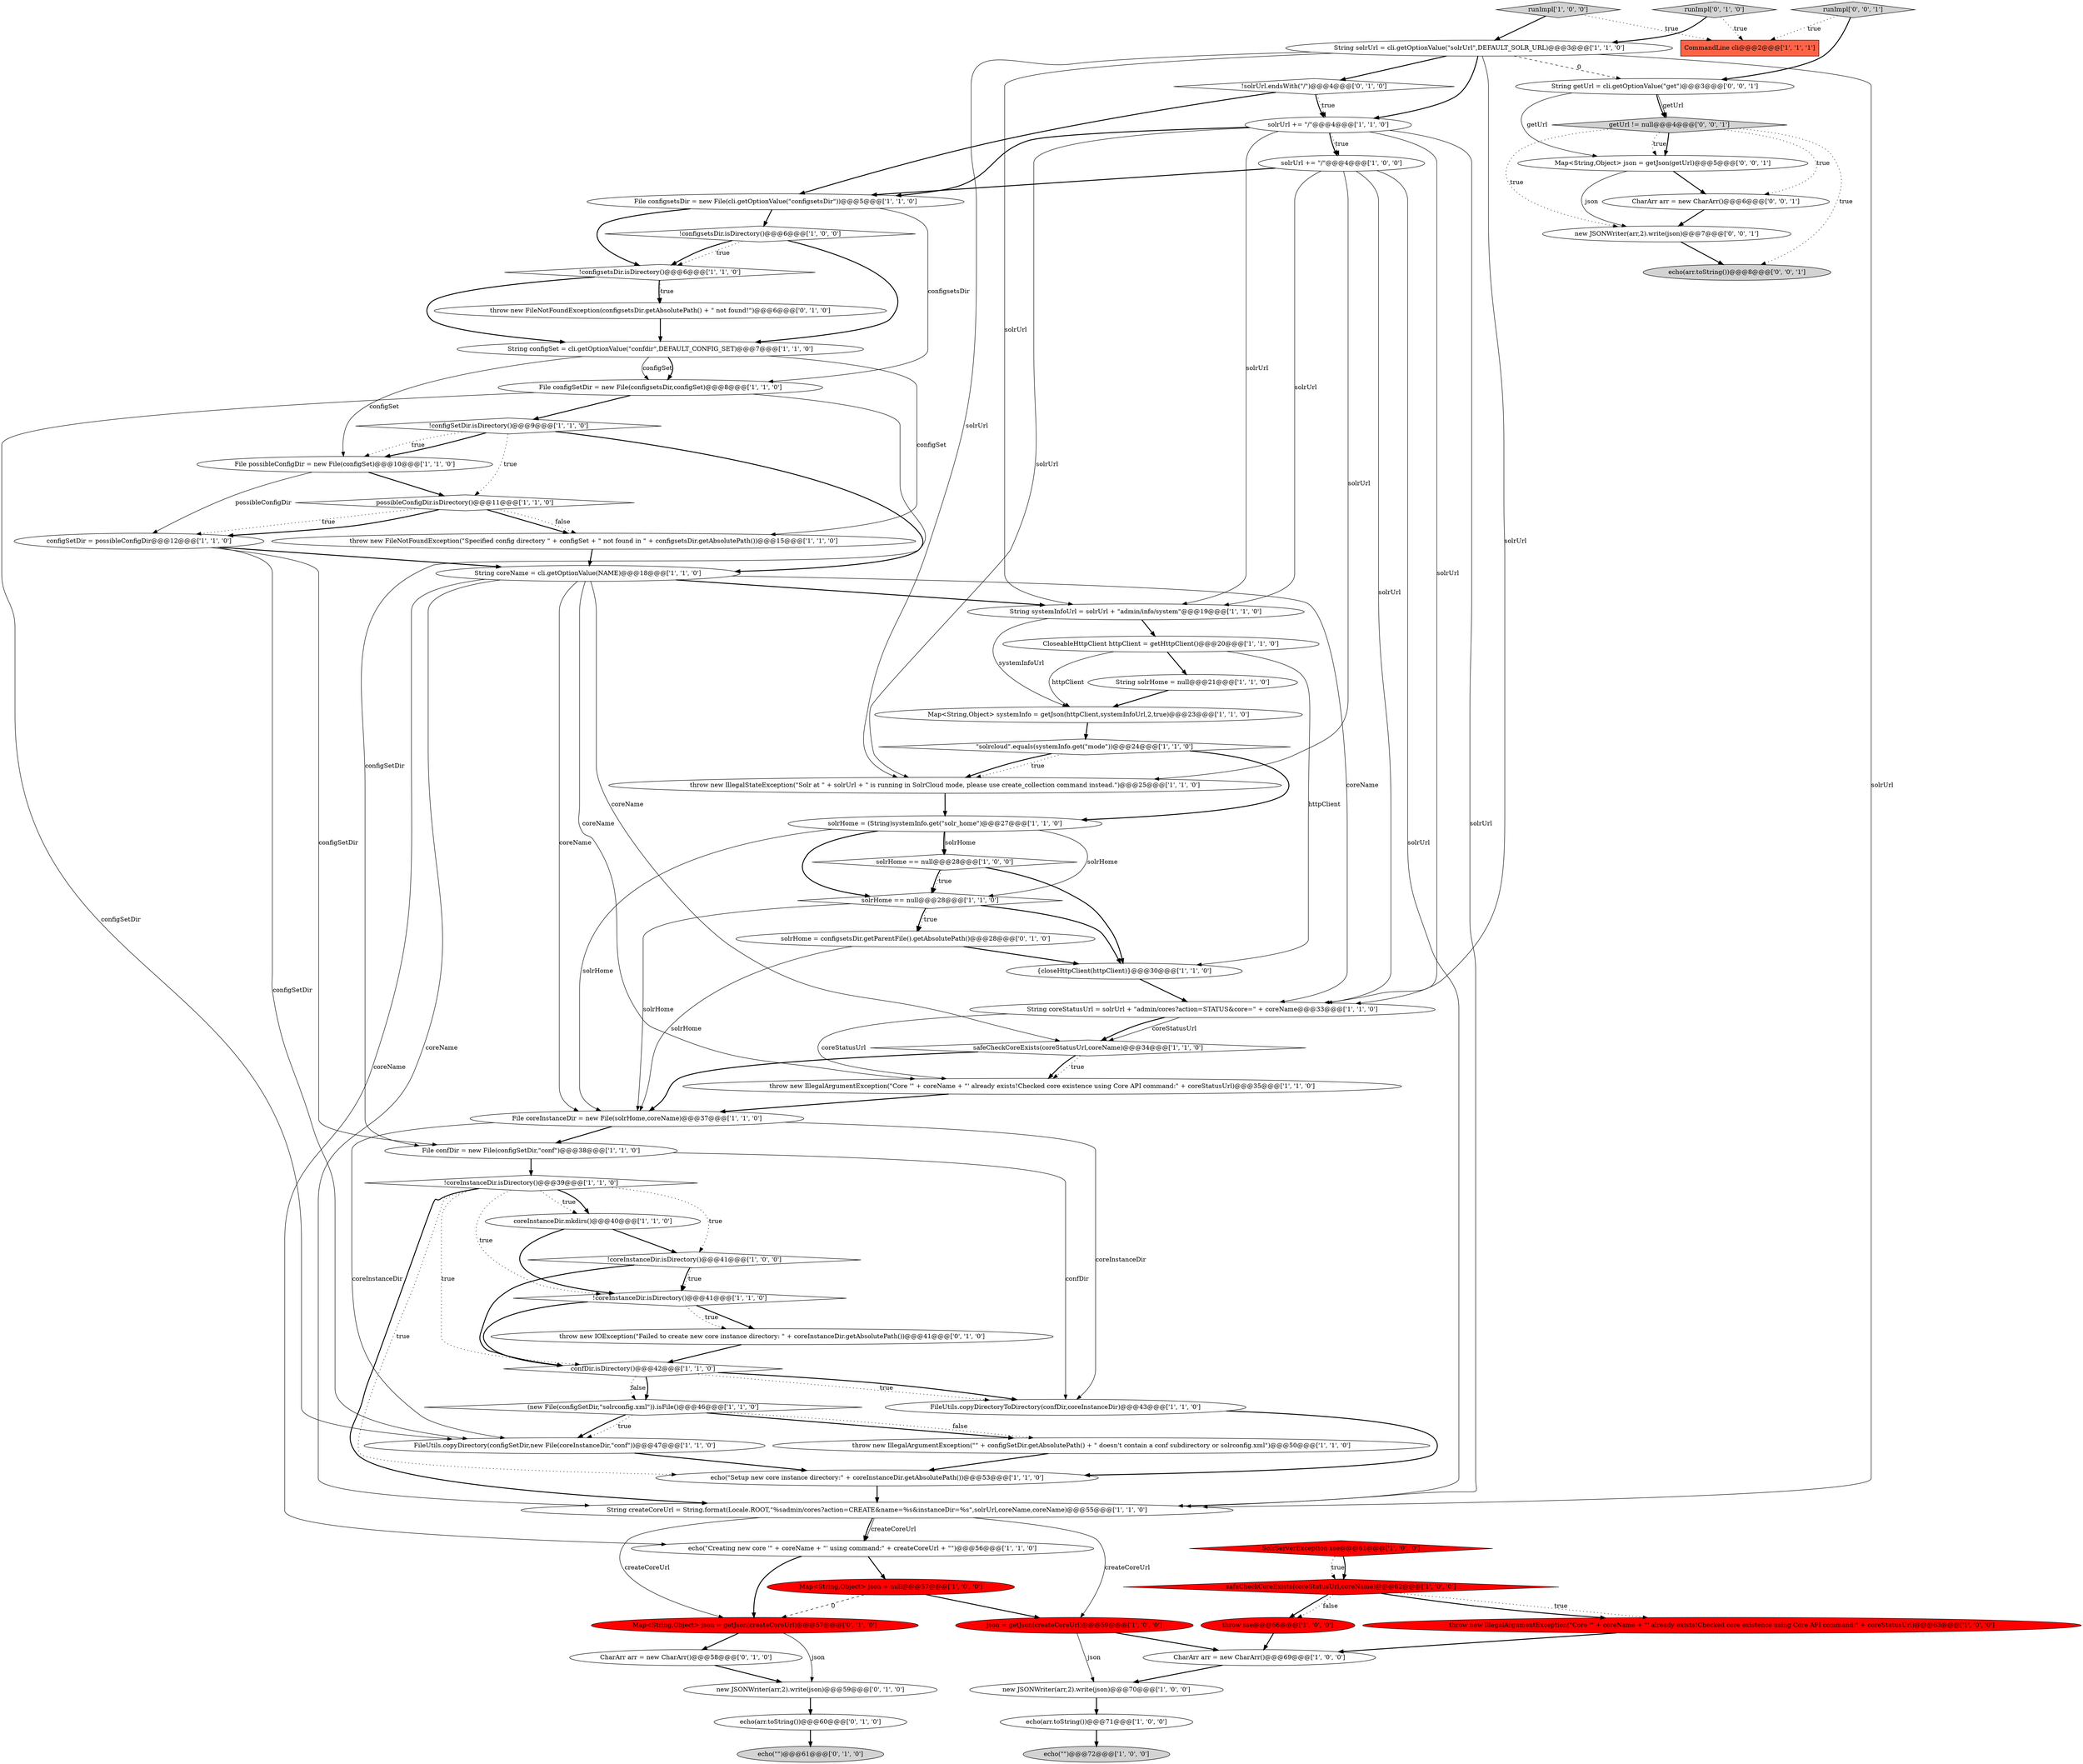 digraph {
39 [style = filled, label = "Map<String,Object> json = null@@@57@@@['1', '0', '0']", fillcolor = red, shape = ellipse image = "AAA1AAABBB1BBB"];
34 [style = filled, label = "File possibleConfigDir = new File(configSet)@@@10@@@['1', '1', '0']", fillcolor = white, shape = ellipse image = "AAA0AAABBB1BBB"];
41 [style = filled, label = "File coreInstanceDir = new File(solrHome,coreName)@@@37@@@['1', '1', '0']", fillcolor = white, shape = ellipse image = "AAA0AAABBB1BBB"];
48 [style = filled, label = "{closeHttpClient(httpClient)}@@@30@@@['1', '1', '0']", fillcolor = white, shape = ellipse image = "AAA0AAABBB1BBB"];
65 [style = filled, label = "Map<String,Object> json = getJson(getUrl)@@@5@@@['0', '0', '1']", fillcolor = white, shape = ellipse image = "AAA0AAABBB3BBB"];
40 [style = filled, label = "(new File(configSetDir,\"solrconfig.xml\")).isFile()@@@46@@@['1', '1', '0']", fillcolor = white, shape = diamond image = "AAA0AAABBB1BBB"];
18 [style = filled, label = "FileUtils.copyDirectoryToDirectory(confDir,coreInstanceDir)@@@43@@@['1', '1', '0']", fillcolor = white, shape = ellipse image = "AAA0AAABBB1BBB"];
3 [style = filled, label = "String configSet = cli.getOptionValue(\"confdir\",DEFAULT_CONFIG_SET)@@@7@@@['1', '1', '0']", fillcolor = white, shape = ellipse image = "AAA0AAABBB1BBB"];
0 [style = filled, label = "Map<String,Object> systemInfo = getJson(httpClient,systemInfoUrl,2,true)@@@23@@@['1', '1', '0']", fillcolor = white, shape = ellipse image = "AAA0AAABBB1BBB"];
57 [style = filled, label = "new JSONWriter(arr,2).write(json)@@@59@@@['0', '1', '0']", fillcolor = white, shape = ellipse image = "AAA0AAABBB2BBB"];
59 [style = filled, label = "runImpl['0', '1', '0']", fillcolor = lightgray, shape = diamond image = "AAA0AAABBB2BBB"];
23 [style = filled, label = "File confDir = new File(configSetDir,\"conf\")@@@38@@@['1', '1', '0']", fillcolor = white, shape = ellipse image = "AAA0AAABBB1BBB"];
15 [style = filled, label = "runImpl['1', '0', '0']", fillcolor = lightgray, shape = diamond image = "AAA0AAABBB1BBB"];
58 [style = filled, label = "echo(arr.toString())@@@60@@@['0', '1', '0']", fillcolor = white, shape = ellipse image = "AAA0AAABBB2BBB"];
51 [style = filled, label = "SolrServerException sse@@@61@@@['1', '0', '0']", fillcolor = red, shape = diamond image = "AAA1AAABBB1BBB"];
60 [style = filled, label = "Map<String,Object> json = getJson(createCoreUrl)@@@57@@@['0', '1', '0']", fillcolor = red, shape = ellipse image = "AAA1AAABBB2BBB"];
22 [style = filled, label = "String coreName = cli.getOptionValue(NAME)@@@18@@@['1', '1', '0']", fillcolor = white, shape = ellipse image = "AAA0AAABBB1BBB"];
27 [style = filled, label = "FileUtils.copyDirectory(configSetDir,new File(coreInstanceDir,\"conf\"))@@@47@@@['1', '1', '0']", fillcolor = white, shape = ellipse image = "AAA0AAABBB1BBB"];
68 [style = filled, label = "getUrl != null@@@4@@@['0', '0', '1']", fillcolor = lightgray, shape = diamond image = "AAA0AAABBB3BBB"];
61 [style = filled, label = "throw new IOException(\"Failed to create new core instance directory: \" + coreInstanceDir.getAbsolutePath())@@@41@@@['0', '1', '0']", fillcolor = white, shape = ellipse image = "AAA0AAABBB2BBB"];
26 [style = filled, label = "\"solrcloud\".equals(systemInfo.get(\"mode\"))@@@24@@@['1', '1', '0']", fillcolor = white, shape = diamond image = "AAA0AAABBB1BBB"];
6 [style = filled, label = "throw new IllegalStateException(\"Solr at \" + solrUrl + \" is running in SolrCloud mode, please use create_collection command instead.\")@@@25@@@['1', '1', '0']", fillcolor = white, shape = ellipse image = "AAA0AAABBB1BBB"];
45 [style = filled, label = "File configsetsDir = new File(cli.getOptionValue(\"configsetsDir\"))@@@5@@@['1', '1', '0']", fillcolor = white, shape = ellipse image = "AAA0AAABBB1BBB"];
55 [style = filled, label = "throw new FileNotFoundException(configsetsDir.getAbsolutePath() + \" not found!\")@@@6@@@['0', '1', '0']", fillcolor = white, shape = ellipse image = "AAA0AAABBB2BBB"];
42 [style = filled, label = "String systemInfoUrl = solrUrl + \"admin/info/system\"@@@19@@@['1', '1', '0']", fillcolor = white, shape = ellipse image = "AAA0AAABBB1BBB"];
44 [style = filled, label = "!configsetsDir.isDirectory()@@@6@@@['1', '1', '0']", fillcolor = white, shape = diamond image = "AAA0AAABBB1BBB"];
7 [style = filled, label = "solrHome == null@@@28@@@['1', '0', '0']", fillcolor = white, shape = diamond image = "AAA0AAABBB1BBB"];
12 [style = filled, label = "String createCoreUrl = String.format(Locale.ROOT,\"%sadmin/cores?action=CREATE&name=%s&instanceDir=%s\",solrUrl,coreName,coreName)@@@55@@@['1', '1', '0']", fillcolor = white, shape = ellipse image = "AAA0AAABBB1BBB"];
52 [style = filled, label = "CharArr arr = new CharArr()@@@69@@@['1', '0', '0']", fillcolor = white, shape = ellipse image = "AAA0AAABBB1BBB"];
16 [style = filled, label = "echo(\"Setup new core instance directory:\" + coreInstanceDir.getAbsolutePath())@@@53@@@['1', '1', '0']", fillcolor = white, shape = ellipse image = "AAA0AAABBB1BBB"];
1 [style = filled, label = "echo(\"Creating new core '\" + coreName + \"' using command:\" + createCoreUrl + \"\")@@@56@@@['1', '1', '0']", fillcolor = white, shape = ellipse image = "AAA0AAABBB1BBB"];
33 [style = filled, label = "solrUrl += \"/\"@@@4@@@['1', '1', '0']", fillcolor = white, shape = ellipse image = "AAA0AAABBB1BBB"];
56 [style = filled, label = "echo(\"\")@@@61@@@['0', '1', '0']", fillcolor = lightgray, shape = ellipse image = "AAA0AAABBB2BBB"];
64 [style = filled, label = "echo(arr.toString())@@@8@@@['0', '0', '1']", fillcolor = lightgray, shape = ellipse image = "AAA0AAABBB3BBB"];
66 [style = filled, label = "new JSONWriter(arr,2).write(json)@@@7@@@['0', '0', '1']", fillcolor = white, shape = ellipse image = "AAA0AAABBB3BBB"];
47 [style = filled, label = "throw new IllegalArgumentException(\"Core '\" + coreName + \"' already exists!Checked core existence using Core API command:\" + coreStatusUrl)@@@35@@@['1', '1', '0']", fillcolor = white, shape = ellipse image = "AAA0AAABBB1BBB"];
50 [style = filled, label = "json = getJson(createCoreUrl)@@@59@@@['1', '0', '0']", fillcolor = red, shape = ellipse image = "AAA1AAABBB1BBB"];
43 [style = filled, label = "safeCheckCoreExists(coreStatusUrl,coreName)@@@62@@@['1', '0', '0']", fillcolor = red, shape = diamond image = "AAA1AAABBB1BBB"];
54 [style = filled, label = "CharArr arr = new CharArr()@@@58@@@['0', '1', '0']", fillcolor = white, shape = ellipse image = "AAA0AAABBB2BBB"];
63 [style = filled, label = "String getUrl = cli.getOptionValue(\"get\")@@@3@@@['0', '0', '1']", fillcolor = white, shape = ellipse image = "AAA0AAABBB3BBB"];
69 [style = filled, label = "runImpl['0', '0', '1']", fillcolor = lightgray, shape = diamond image = "AAA0AAABBB3BBB"];
20 [style = filled, label = "echo(\"\")@@@72@@@['1', '0', '0']", fillcolor = lightgray, shape = ellipse image = "AAA0AAABBB1BBB"];
28 [style = filled, label = "!coreInstanceDir.isDirectory()@@@41@@@['1', '0', '0']", fillcolor = white, shape = diamond image = "AAA0AAABBB1BBB"];
13 [style = filled, label = "!configsetsDir.isDirectory()@@@6@@@['1', '0', '0']", fillcolor = white, shape = diamond image = "AAA0AAABBB1BBB"];
32 [style = filled, label = "!coreInstanceDir.isDirectory()@@@41@@@['1', '1', '0']", fillcolor = white, shape = diamond image = "AAA0AAABBB1BBB"];
5 [style = filled, label = "String solrHome = null@@@21@@@['1', '1', '0']", fillcolor = white, shape = ellipse image = "AAA0AAABBB1BBB"];
62 [style = filled, label = "!solrUrl.endsWith(\"/\")@@@4@@@['0', '1', '0']", fillcolor = white, shape = diamond image = "AAA0AAABBB2BBB"];
36 [style = filled, label = "String solrUrl = cli.getOptionValue(\"solrUrl\",DEFAULT_SOLR_URL)@@@3@@@['1', '1', '0']", fillcolor = white, shape = ellipse image = "AAA0AAABBB1BBB"];
37 [style = filled, label = "coreInstanceDir.mkdirs()@@@40@@@['1', '1', '0']", fillcolor = white, shape = ellipse image = "AAA0AAABBB1BBB"];
67 [style = filled, label = "CharArr arr = new CharArr()@@@6@@@['0', '0', '1']", fillcolor = white, shape = ellipse image = "AAA0AAABBB3BBB"];
30 [style = filled, label = "!coreInstanceDir.isDirectory()@@@39@@@['1', '1', '0']", fillcolor = white, shape = diamond image = "AAA0AAABBB1BBB"];
21 [style = filled, label = "solrUrl += \"/\"@@@4@@@['1', '0', '0']", fillcolor = white, shape = ellipse image = "AAA0AAABBB1BBB"];
11 [style = filled, label = "solrHome = (String)systemInfo.get(\"solr_home\")@@@27@@@['1', '1', '0']", fillcolor = white, shape = ellipse image = "AAA0AAABBB1BBB"];
14 [style = filled, label = "!configSetDir.isDirectory()@@@9@@@['1', '1', '0']", fillcolor = white, shape = diamond image = "AAA0AAABBB1BBB"];
9 [style = filled, label = "throw new IllegalArgumentException(\"\" + configSetDir.getAbsolutePath() + \" doesn't contain a conf subdirectory or solrconfig.xml\")@@@50@@@['1', '1', '0']", fillcolor = white, shape = ellipse image = "AAA0AAABBB1BBB"];
46 [style = filled, label = "throw new FileNotFoundException(\"Specified config directory \" + configSet + \" not found in \" + configsetsDir.getAbsolutePath())@@@15@@@['1', '1', '0']", fillcolor = white, shape = ellipse image = "AAA0AAABBB1BBB"];
49 [style = filled, label = "CommandLine cli@@@2@@@['1', '1', '1']", fillcolor = tomato, shape = box image = "AAA0AAABBB1BBB"];
8 [style = filled, label = "File configSetDir = new File(configsetsDir,configSet)@@@8@@@['1', '1', '0']", fillcolor = white, shape = ellipse image = "AAA0AAABBB1BBB"];
24 [style = filled, label = "throw sse@@@66@@@['1', '0', '0']", fillcolor = red, shape = ellipse image = "AAA1AAABBB1BBB"];
4 [style = filled, label = "possibleConfigDir.isDirectory()@@@11@@@['1', '1', '0']", fillcolor = white, shape = diamond image = "AAA0AAABBB1BBB"];
53 [style = filled, label = "solrHome = configsetsDir.getParentFile().getAbsolutePath()@@@28@@@['0', '1', '0']", fillcolor = white, shape = ellipse image = "AAA0AAABBB2BBB"];
2 [style = filled, label = "String coreStatusUrl = solrUrl + \"admin/cores?action=STATUS&core=\" + coreName@@@33@@@['1', '1', '0']", fillcolor = white, shape = ellipse image = "AAA0AAABBB1BBB"];
19 [style = filled, label = "new JSONWriter(arr,2).write(json)@@@70@@@['1', '0', '0']", fillcolor = white, shape = ellipse image = "AAA0AAABBB1BBB"];
35 [style = filled, label = "throw new IllegalArgumentException(\"Core '\" + coreName + \"' already exists!Checked core existence using Core API command:\" + coreStatusUrl)@@@63@@@['1', '0', '0']", fillcolor = red, shape = ellipse image = "AAA1AAABBB1BBB"];
10 [style = filled, label = "confDir.isDirectory()@@@42@@@['1', '1', '0']", fillcolor = white, shape = diamond image = "AAA0AAABBB1BBB"];
29 [style = filled, label = "safeCheckCoreExists(coreStatusUrl,coreName)@@@34@@@['1', '1', '0']", fillcolor = white, shape = diamond image = "AAA0AAABBB1BBB"];
38 [style = filled, label = "CloseableHttpClient httpClient = getHttpClient()@@@20@@@['1', '1', '0']", fillcolor = white, shape = ellipse image = "AAA0AAABBB1BBB"];
25 [style = filled, label = "solrHome == null@@@28@@@['1', '1', '0']", fillcolor = white, shape = diamond image = "AAA0AAABBB1BBB"];
17 [style = filled, label = "echo(arr.toString())@@@71@@@['1', '0', '0']", fillcolor = white, shape = ellipse image = "AAA0AAABBB1BBB"];
31 [style = filled, label = "configSetDir = possibleConfigDir@@@12@@@['1', '1', '0']", fillcolor = white, shape = ellipse image = "AAA0AAABBB1BBB"];
12->60 [style = solid, label="createCoreUrl"];
65->67 [style = bold, label=""];
37->28 [style = bold, label=""];
68->64 [style = dotted, label="true"];
43->35 [style = dotted, label="true"];
21->2 [style = solid, label="solrUrl"];
54->57 [style = bold, label=""];
3->8 [style = solid, label="configSet"];
63->68 [style = solid, label="getUrl"];
25->53 [style = bold, label=""];
69->49 [style = dotted, label="true"];
57->58 [style = bold, label=""];
11->41 [style = solid, label="solrHome"];
25->48 [style = bold, label=""];
7->48 [style = bold, label=""];
36->33 [style = bold, label=""];
26->11 [style = bold, label=""];
9->16 [style = bold, label=""];
61->10 [style = bold, label=""];
41->18 [style = solid, label="coreInstanceDir"];
36->12 [style = solid, label="solrUrl"];
5->0 [style = bold, label=""];
43->35 [style = bold, label=""];
43->24 [style = bold, label=""];
66->64 [style = bold, label=""];
6->11 [style = bold, label=""];
2->29 [style = solid, label="coreStatusUrl"];
37->32 [style = bold, label=""];
33->45 [style = bold, label=""];
51->43 [style = dotted, label="true"];
31->23 [style = solid, label="configSetDir"];
65->66 [style = solid, label="json"];
11->25 [style = bold, label=""];
53->48 [style = bold, label=""];
4->46 [style = bold, label=""];
39->50 [style = bold, label=""];
17->20 [style = bold, label=""];
29->47 [style = bold, label=""];
33->42 [style = solid, label="solrUrl"];
32->61 [style = bold, label=""];
12->1 [style = solid, label="createCoreUrl"];
13->44 [style = dotted, label="true"];
10->18 [style = dotted, label="true"];
22->12 [style = solid, label="coreName"];
3->34 [style = solid, label="configSet"];
34->31 [style = solid, label="possibleConfigDir"];
23->30 [style = bold, label=""];
48->2 [style = bold, label=""];
31->27 [style = solid, label="configSetDir"];
44->3 [style = bold, label=""];
23->18 [style = solid, label="confDir"];
14->22 [style = bold, label=""];
62->45 [style = bold, label=""];
22->2 [style = solid, label="coreName"];
59->49 [style = dotted, label="true"];
21->12 [style = solid, label="solrUrl"];
2->47 [style = solid, label="coreStatusUrl"];
27->16 [style = bold, label=""];
38->48 [style = solid, label="httpClient"];
26->6 [style = bold, label=""];
52->19 [style = bold, label=""];
12->1 [style = bold, label=""];
53->41 [style = solid, label="solrHome"];
32->10 [style = bold, label=""];
58->56 [style = bold, label=""];
68->66 [style = dotted, label="true"];
35->52 [style = bold, label=""];
63->65 [style = solid, label="getUrl"];
36->62 [style = bold, label=""];
60->57 [style = solid, label="json"];
21->45 [style = bold, label=""];
22->41 [style = solid, label="coreName"];
44->55 [style = bold, label=""];
68->67 [style = dotted, label="true"];
8->27 [style = solid, label="configSetDir"];
11->7 [style = solid, label="solrHome"];
30->32 [style = dotted, label="true"];
47->41 [style = bold, label=""];
22->1 [style = solid, label="coreName"];
26->6 [style = dotted, label="true"];
39->60 [style = dashed, label="0"];
14->34 [style = dotted, label="true"];
62->33 [style = bold, label=""];
14->4 [style = dotted, label="true"];
30->28 [style = dotted, label="true"];
33->12 [style = solid, label="solrUrl"];
42->38 [style = bold, label=""];
25->53 [style = dotted, label="true"];
15->36 [style = bold, label=""];
22->42 [style = bold, label=""];
1->39 [style = bold, label=""];
38->5 [style = bold, label=""];
10->18 [style = bold, label=""];
60->54 [style = bold, label=""];
8->23 [style = solid, label="configSetDir"];
33->6 [style = solid, label="solrUrl"];
67->66 [style = bold, label=""];
68->65 [style = dotted, label="true"];
36->63 [style = dashed, label="0"];
30->10 [style = dotted, label="true"];
68->65 [style = bold, label=""];
8->14 [style = bold, label=""];
40->9 [style = bold, label=""];
22->47 [style = solid, label="coreName"];
62->33 [style = dotted, label="true"];
19->17 [style = bold, label=""];
32->61 [style = dotted, label="true"];
45->44 [style = bold, label=""];
21->42 [style = solid, label="solrUrl"];
22->29 [style = solid, label="coreName"];
28->32 [style = bold, label=""];
4->31 [style = bold, label=""];
30->12 [style = bold, label=""];
38->0 [style = solid, label="httpClient"];
33->21 [style = dotted, label="true"];
3->46 [style = solid, label="configSet"];
28->32 [style = dotted, label="true"];
4->31 [style = dotted, label="true"];
40->27 [style = bold, label=""];
3->8 [style = bold, label=""];
10->40 [style = bold, label=""];
51->43 [style = bold, label=""];
30->37 [style = dotted, label="true"];
40->27 [style = dotted, label="true"];
40->9 [style = dotted, label="false"];
1->60 [style = bold, label=""];
46->22 [style = bold, label=""];
18->16 [style = bold, label=""];
50->19 [style = solid, label="json"];
31->22 [style = bold, label=""];
0->26 [style = bold, label=""];
28->10 [style = bold, label=""];
12->50 [style = solid, label="createCoreUrl"];
29->41 [style = bold, label=""];
13->44 [style = bold, label=""];
25->41 [style = solid, label="solrHome"];
14->34 [style = bold, label=""];
45->13 [style = bold, label=""];
55->3 [style = bold, label=""];
30->37 [style = bold, label=""];
36->42 [style = solid, label="solrUrl"];
41->27 [style = solid, label="coreInstanceDir"];
43->24 [style = dotted, label="false"];
50->52 [style = bold, label=""];
4->46 [style = dotted, label="false"];
45->8 [style = solid, label="configsetsDir"];
10->40 [style = dotted, label="false"];
36->2 [style = solid, label="solrUrl"];
36->6 [style = solid, label="solrUrl"];
33->2 [style = solid, label="solrUrl"];
13->3 [style = bold, label=""];
29->47 [style = dotted, label="true"];
63->68 [style = bold, label=""];
30->16 [style = dotted, label="true"];
7->25 [style = dotted, label="true"];
59->36 [style = bold, label=""];
34->4 [style = bold, label=""];
44->55 [style = dotted, label="true"];
24->52 [style = bold, label=""];
7->25 [style = bold, label=""];
15->49 [style = dotted, label="true"];
11->25 [style = solid, label="solrHome"];
33->21 [style = bold, label=""];
2->29 [style = bold, label=""];
41->23 [style = bold, label=""];
21->6 [style = solid, label="solrUrl"];
16->12 [style = bold, label=""];
69->63 [style = bold, label=""];
11->7 [style = bold, label=""];
42->0 [style = solid, label="systemInfoUrl"];
}
